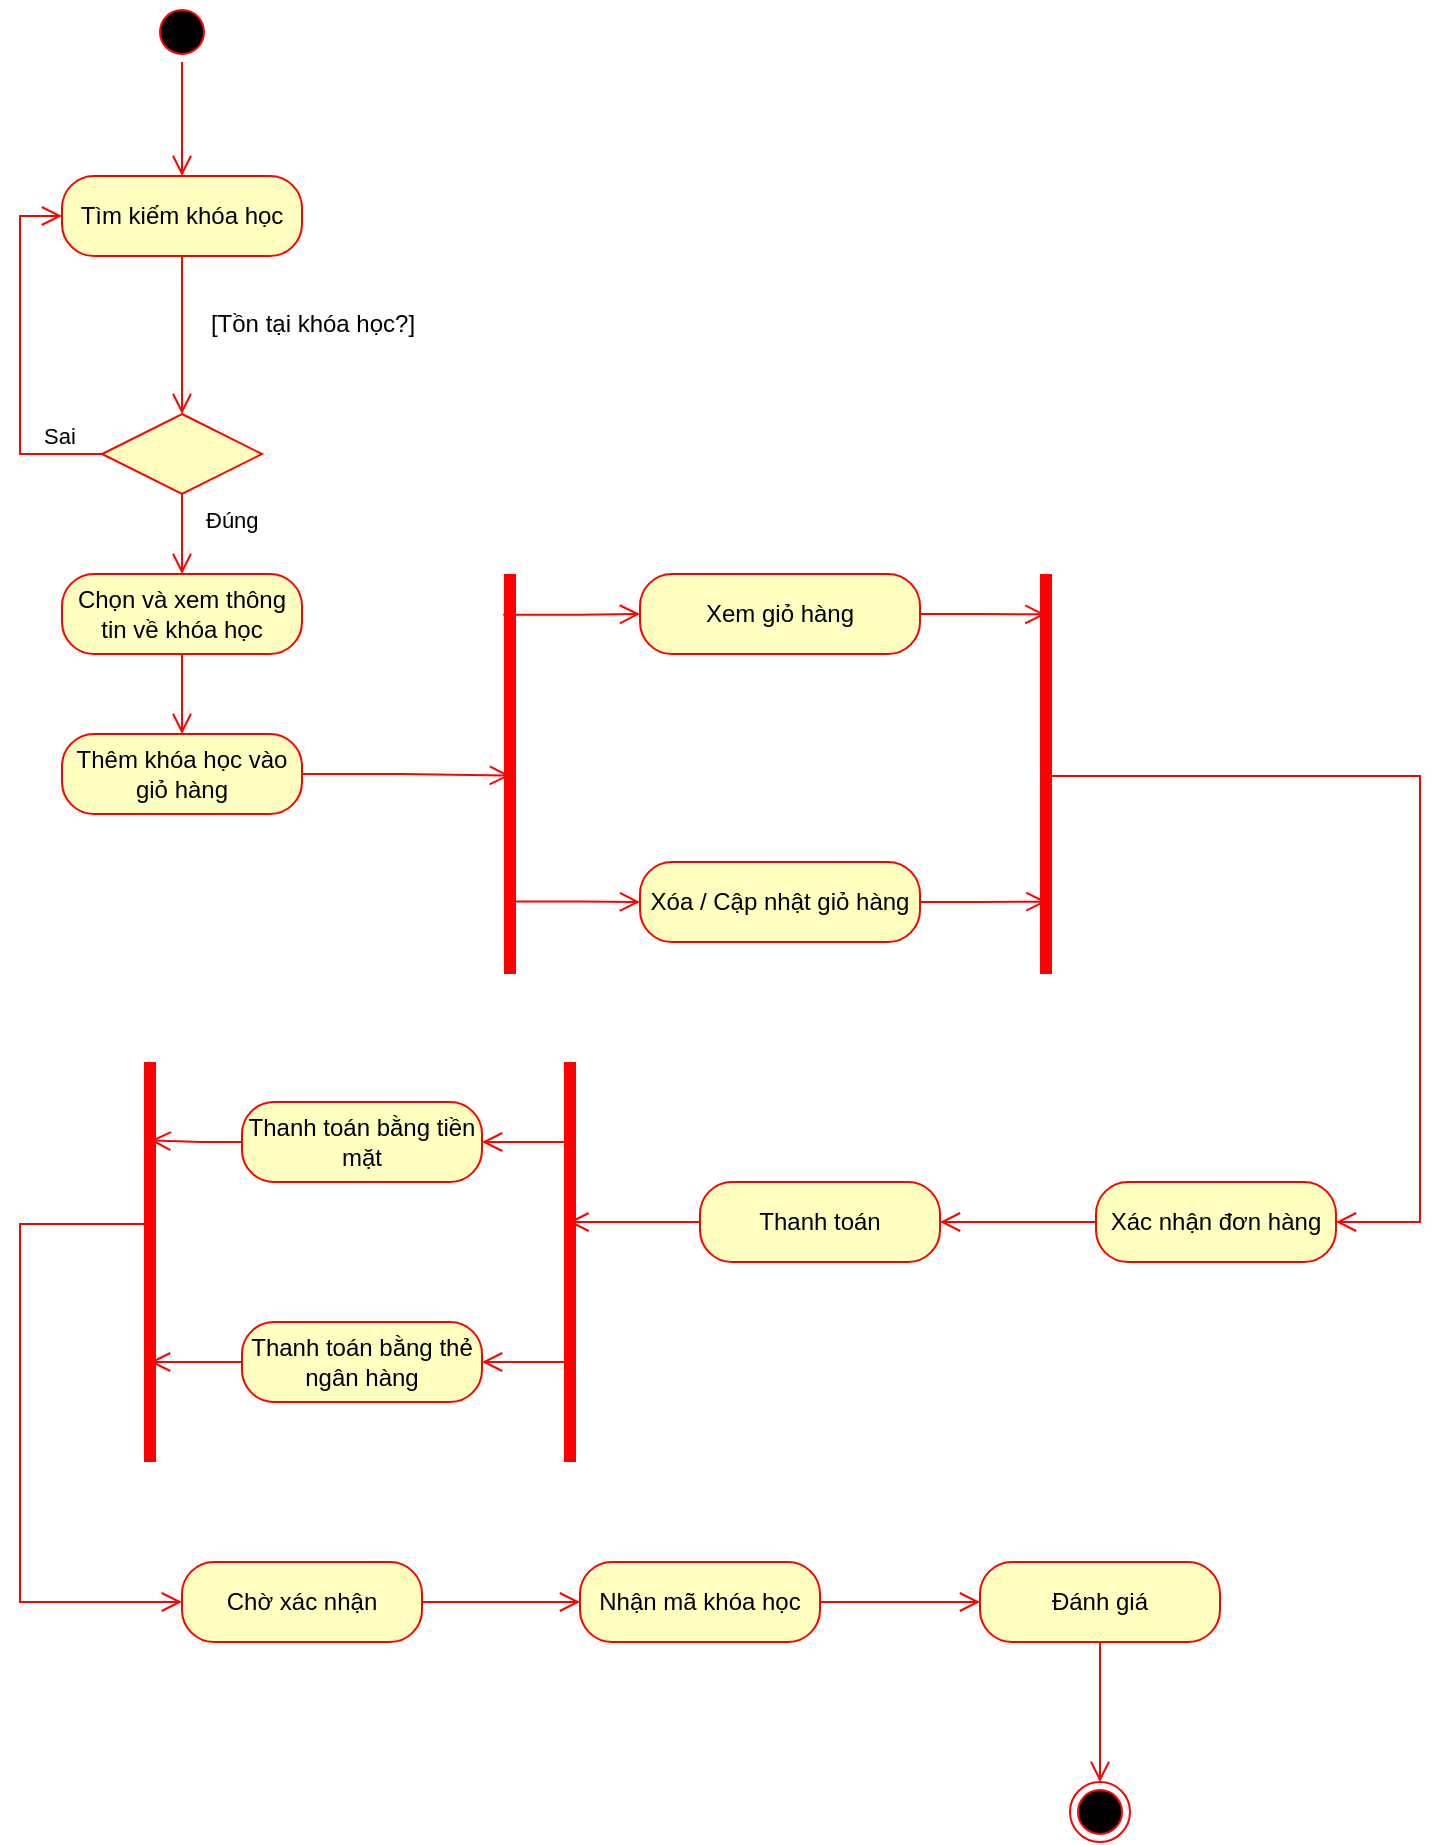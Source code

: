 <mxfile version="22.1.2" type="device">
  <diagram name="Trang-1" id="_k-Chzy2qT7Ti57JTN79">
    <mxGraphModel dx="1593" dy="772" grid="1" gridSize="10" guides="1" tooltips="1" connect="1" arrows="1" fold="1" page="1" pageScale="1" pageWidth="827" pageHeight="1169" math="0" shadow="0">
      <root>
        <mxCell id="0" />
        <mxCell id="1" parent="0" />
        <mxCell id="NBp4li4aagU_YhR3xmd5-1" value="" style="ellipse;html=1;shape=startState;fillColor=#000000;strokeColor=#ff0000;" parent="1" vertex="1">
          <mxGeometry x="146" y="40" width="30" height="30" as="geometry" />
        </mxCell>
        <mxCell id="NBp4li4aagU_YhR3xmd5-2" value="" style="edgeStyle=orthogonalEdgeStyle;html=1;verticalAlign=bottom;endArrow=open;endSize=8;strokeColor=#ff0000;rounded=0;entryX=0.5;entryY=0;entryDx=0;entryDy=0;" parent="1" source="NBp4li4aagU_YhR3xmd5-1" target="NBp4li4aagU_YhR3xmd5-7" edge="1">
          <mxGeometry relative="1" as="geometry">
            <mxPoint x="161" y="130" as="targetPoint" />
          </mxGeometry>
        </mxCell>
        <mxCell id="NBp4li4aagU_YhR3xmd5-7" value="Tìm kiếm khóa học" style="rounded=1;whiteSpace=wrap;html=1;arcSize=40;fontColor=#000000;fillColor=#ffffc0;strokeColor=#ff0000;" parent="1" vertex="1">
          <mxGeometry x="101" y="127" width="120" height="40" as="geometry" />
        </mxCell>
        <mxCell id="n9zslFiEqPaQA807ECiN-1" value="" style="rhombus;whiteSpace=wrap;html=1;fontColor=#000000;fillColor=#ffffc0;strokeColor=#ff0000;" parent="1" vertex="1">
          <mxGeometry x="121" y="246" width="80" height="40" as="geometry" />
        </mxCell>
        <mxCell id="n9zslFiEqPaQA807ECiN-2" value="Sai" style="edgeStyle=orthogonalEdgeStyle;html=1;align=left;verticalAlign=bottom;endArrow=open;endSize=8;strokeColor=#ff0000;rounded=0;entryX=0;entryY=0.5;entryDx=0;entryDy=0;" parent="1" source="n9zslFiEqPaQA807ECiN-1" target="NBp4li4aagU_YhR3xmd5-7" edge="1">
          <mxGeometry x="-0.657" relative="1" as="geometry">
            <mxPoint x="-10" y="256" as="targetPoint" />
            <mxPoint as="offset" />
            <Array as="points">
              <mxPoint x="80" y="266" />
              <mxPoint x="80" y="147" />
            </Array>
          </mxGeometry>
        </mxCell>
        <mxCell id="n9zslFiEqPaQA807ECiN-3" value="Đúng" style="edgeStyle=orthogonalEdgeStyle;html=1;align=left;verticalAlign=top;endArrow=open;endSize=8;strokeColor=#ff0000;rounded=0;entryX=0.5;entryY=0;entryDx=0;entryDy=0;" parent="1" source="n9zslFiEqPaQA807ECiN-1" target="n9zslFiEqPaQA807ECiN-5" edge="1">
          <mxGeometry x="-1" y="10" relative="1" as="geometry">
            <mxPoint x="161" y="406" as="targetPoint" />
            <mxPoint as="offset" />
          </mxGeometry>
        </mxCell>
        <mxCell id="n9zslFiEqPaQA807ECiN-4" value="[Tồn tại khóa học?]" style="text;html=1;align=center;verticalAlign=middle;resizable=0;points=[];autosize=1;strokeColor=none;fillColor=none;" parent="1" vertex="1">
          <mxGeometry x="161" y="186" width="130" height="30" as="geometry" />
        </mxCell>
        <mxCell id="n9zslFiEqPaQA807ECiN-5" value="Chọn và xem thông tin về khóa học" style="rounded=1;whiteSpace=wrap;html=1;arcSize=40;fontColor=#000000;fillColor=#ffffc0;strokeColor=#ff0000;" parent="1" vertex="1">
          <mxGeometry x="101" y="326" width="120" height="40" as="geometry" />
        </mxCell>
        <mxCell id="n9zslFiEqPaQA807ECiN-6" value="" style="edgeStyle=orthogonalEdgeStyle;html=1;verticalAlign=bottom;endArrow=open;endSize=8;strokeColor=#ff0000;rounded=0;entryX=0.5;entryY=0;entryDx=0;entryDy=0;" parent="1" source="n9zslFiEqPaQA807ECiN-5" target="NLIpUuNoYqL5pFW4PT16-4" edge="1">
          <mxGeometry relative="1" as="geometry">
            <mxPoint x="161" y="446" as="targetPoint" />
            <Array as="points" />
          </mxGeometry>
        </mxCell>
        <mxCell id="NLIpUuNoYqL5pFW4PT16-1" value="" style="edgeStyle=orthogonalEdgeStyle;html=1;verticalAlign=bottom;endArrow=open;endSize=8;strokeColor=#ff0000;rounded=0;entryX=0.5;entryY=0;entryDx=0;entryDy=0;exitX=0.5;exitY=1;exitDx=0;exitDy=0;" edge="1" parent="1" source="NBp4li4aagU_YhR3xmd5-7" target="n9zslFiEqPaQA807ECiN-1">
          <mxGeometry relative="1" as="geometry">
            <mxPoint x="171" y="140" as="targetPoint" />
            <mxPoint x="70" y="216" as="sourcePoint" />
          </mxGeometry>
        </mxCell>
        <mxCell id="NLIpUuNoYqL5pFW4PT16-2" value="" style="shape=line;html=1;strokeWidth=6;strokeColor=#ff0000;direction=south;" vertex="1" parent="1">
          <mxGeometry x="320" y="326" width="10" height="200" as="geometry" />
        </mxCell>
        <mxCell id="NLIpUuNoYqL5pFW4PT16-4" value="Thêm khóa học vào giỏ hàng" style="rounded=1;whiteSpace=wrap;html=1;arcSize=40;fontColor=#000000;fillColor=#ffffc0;strokeColor=#ff0000;" vertex="1" parent="1">
          <mxGeometry x="101" y="406" width="120" height="40" as="geometry" />
        </mxCell>
        <mxCell id="NLIpUuNoYqL5pFW4PT16-5" value="" style="edgeStyle=orthogonalEdgeStyle;html=1;verticalAlign=bottom;endArrow=open;endSize=8;strokeColor=#ff0000;rounded=0;entryX=0.504;entryY=0.503;entryDx=0;entryDy=0;exitX=1;exitY=0.5;exitDx=0;exitDy=0;entryPerimeter=0;" edge="1" parent="1" source="NLIpUuNoYqL5pFW4PT16-4" target="NLIpUuNoYqL5pFW4PT16-2">
          <mxGeometry relative="1" as="geometry">
            <mxPoint x="171" y="416" as="targetPoint" />
            <Array as="points" />
            <mxPoint x="171" y="376" as="sourcePoint" />
          </mxGeometry>
        </mxCell>
        <mxCell id="NLIpUuNoYqL5pFW4PT16-8" value="Xem giỏ hàng" style="rounded=1;whiteSpace=wrap;html=1;arcSize=40;fontColor=#000000;fillColor=#ffffc0;strokeColor=#ff0000;" vertex="1" parent="1">
          <mxGeometry x="390" y="326" width="140" height="40" as="geometry" />
        </mxCell>
        <mxCell id="NLIpUuNoYqL5pFW4PT16-9" value="" style="edgeStyle=orthogonalEdgeStyle;html=1;verticalAlign=bottom;endArrow=open;endSize=8;strokeColor=#ff0000;rounded=0;exitX=0.102;exitY=0.84;exitDx=0;exitDy=0;exitPerimeter=0;entryX=0;entryY=0.5;entryDx=0;entryDy=0;" edge="1" source="NLIpUuNoYqL5pFW4PT16-2" parent="1" target="NLIpUuNoYqL5pFW4PT16-8">
          <mxGeometry relative="1" as="geometry">
            <mxPoint x="390" y="450" as="targetPoint" />
          </mxGeometry>
        </mxCell>
        <mxCell id="NLIpUuNoYqL5pFW4PT16-10" value="Xóa / Cập nhật giỏ hàng" style="rounded=1;whiteSpace=wrap;html=1;arcSize=40;fontColor=#000000;fillColor=#ffffc0;strokeColor=#ff0000;" vertex="1" parent="1">
          <mxGeometry x="390" y="470" width="140" height="40" as="geometry" />
        </mxCell>
        <mxCell id="NLIpUuNoYqL5pFW4PT16-11" value="" style="edgeStyle=orthogonalEdgeStyle;html=1;verticalAlign=bottom;endArrow=open;endSize=8;strokeColor=#ff0000;rounded=0;exitX=0.819;exitY=0.413;exitDx=0;exitDy=0;exitPerimeter=0;entryX=0;entryY=0.5;entryDx=0;entryDy=0;" edge="1" parent="1" target="NLIpUuNoYqL5pFW4PT16-10" source="NLIpUuNoYqL5pFW4PT16-2">
          <mxGeometry relative="1" as="geometry">
            <mxPoint x="398" y="594" as="targetPoint" />
            <mxPoint x="330" y="490" as="sourcePoint" />
          </mxGeometry>
        </mxCell>
        <mxCell id="NLIpUuNoYqL5pFW4PT16-12" value="" style="edgeStyle=orthogonalEdgeStyle;html=1;verticalAlign=bottom;endArrow=open;endSize=8;strokeColor=#ff0000;rounded=0;exitX=1;exitY=0.5;exitDx=0;exitDy=0;entryX=0.101;entryY=0.531;entryDx=0;entryDy=0;entryPerimeter=0;" edge="1" parent="1" source="NLIpUuNoYqL5pFW4PT16-8" target="NLIpUuNoYqL5pFW4PT16-14">
          <mxGeometry relative="1" as="geometry">
            <mxPoint x="610" y="346" as="targetPoint" />
            <Array as="points" />
            <mxPoint x="231" y="436" as="sourcePoint" />
          </mxGeometry>
        </mxCell>
        <mxCell id="NLIpUuNoYqL5pFW4PT16-13" value="" style="edgeStyle=orthogonalEdgeStyle;html=1;verticalAlign=bottom;endArrow=open;endSize=8;strokeColor=#ff0000;rounded=0;exitX=1;exitY=0.5;exitDx=0;exitDy=0;entryX=0.819;entryY=0.479;entryDx=0;entryDy=0;entryPerimeter=0;" edge="1" parent="1" source="NLIpUuNoYqL5pFW4PT16-10" target="NLIpUuNoYqL5pFW4PT16-14">
          <mxGeometry relative="1" as="geometry">
            <mxPoint x="610" y="490" as="targetPoint" />
            <Array as="points" />
            <mxPoint x="241" y="446" as="sourcePoint" />
          </mxGeometry>
        </mxCell>
        <mxCell id="NLIpUuNoYqL5pFW4PT16-14" value="" style="shape=line;html=1;strokeWidth=6;strokeColor=#ff0000;direction=south;" vertex="1" parent="1">
          <mxGeometry x="588" y="326" width="10" height="200" as="geometry" />
        </mxCell>
        <mxCell id="NLIpUuNoYqL5pFW4PT16-16" value="Xác nhận đơn hàng" style="rounded=1;whiteSpace=wrap;html=1;arcSize=40;fontColor=#000000;fillColor=#ffffc0;strokeColor=#ff0000;" vertex="1" parent="1">
          <mxGeometry x="618" y="630" width="120" height="40" as="geometry" />
        </mxCell>
        <mxCell id="NLIpUuNoYqL5pFW4PT16-17" value="" style="edgeStyle=orthogonalEdgeStyle;html=1;verticalAlign=bottom;endArrow=open;endSize=8;strokeColor=#ff0000;rounded=0;exitX=0;exitY=0.5;exitDx=0;exitDy=0;entryX=1;entryY=0.5;entryDx=0;entryDy=0;" edge="1" source="NLIpUuNoYqL5pFW4PT16-16" parent="1" target="NLIpUuNoYqL5pFW4PT16-19">
          <mxGeometry relative="1" as="geometry">
            <mxPoint x="490" y="650" as="targetPoint" />
          </mxGeometry>
        </mxCell>
        <mxCell id="NLIpUuNoYqL5pFW4PT16-18" value="" style="edgeStyle=orthogonalEdgeStyle;html=1;verticalAlign=bottom;endArrow=open;endSize=8;strokeColor=#ff0000;rounded=0;exitX=0.483;exitY=0.539;exitDx=0;exitDy=0;entryX=1;entryY=0.5;entryDx=0;entryDy=0;exitPerimeter=0;" edge="1" parent="1" source="NLIpUuNoYqL5pFW4PT16-14" target="NLIpUuNoYqL5pFW4PT16-16">
          <mxGeometry relative="1" as="geometry">
            <mxPoint x="753" y="500" as="targetPoint" />
            <Array as="points">
              <mxPoint x="593" y="427" />
              <mxPoint x="780" y="427" />
              <mxPoint x="780" y="650" />
            </Array>
            <mxPoint x="746.37" y="426.8" as="sourcePoint" />
          </mxGeometry>
        </mxCell>
        <mxCell id="NLIpUuNoYqL5pFW4PT16-19" value="Thanh toán" style="rounded=1;whiteSpace=wrap;html=1;arcSize=40;fontColor=#000000;fillColor=#ffffc0;strokeColor=#ff0000;" vertex="1" parent="1">
          <mxGeometry x="420" y="630" width="120" height="40" as="geometry" />
        </mxCell>
        <mxCell id="NLIpUuNoYqL5pFW4PT16-20" value="" style="edgeStyle=orthogonalEdgeStyle;html=1;verticalAlign=bottom;endArrow=open;endSize=8;strokeColor=#ff0000;rounded=0;entryX=0.4;entryY=0.574;entryDx=0;entryDy=0;entryPerimeter=0;" edge="1" source="NLIpUuNoYqL5pFW4PT16-19" parent="1" target="NLIpUuNoYqL5pFW4PT16-23">
          <mxGeometry relative="1" as="geometry">
            <mxPoint x="330" y="650" as="targetPoint" />
          </mxGeometry>
        </mxCell>
        <mxCell id="NLIpUuNoYqL5pFW4PT16-23" value="" style="shape=line;html=1;strokeWidth=6;strokeColor=#ff0000;direction=south;" vertex="1" parent="1">
          <mxGeometry x="350" y="570" width="10" height="200" as="geometry" />
        </mxCell>
        <mxCell id="NLIpUuNoYqL5pFW4PT16-27" value="Thanh toán bằng tiền mặt" style="rounded=1;whiteSpace=wrap;html=1;arcSize=40;fontColor=#000000;fillColor=#ffffc0;strokeColor=#ff0000;" vertex="1" parent="1">
          <mxGeometry x="191" y="590" width="120" height="40" as="geometry" />
        </mxCell>
        <mxCell id="NLIpUuNoYqL5pFW4PT16-28" value="Thanh toán bằng thẻ ngân hàng" style="rounded=1;whiteSpace=wrap;html=1;arcSize=40;fontColor=#000000;fillColor=#ffffc0;strokeColor=#ff0000;" vertex="1" parent="1">
          <mxGeometry x="191" y="700" width="120" height="40" as="geometry" />
        </mxCell>
        <mxCell id="NLIpUuNoYqL5pFW4PT16-29" value="" style="edgeStyle=orthogonalEdgeStyle;html=1;verticalAlign=bottom;endArrow=open;endSize=8;strokeColor=#ff0000;rounded=0;entryX=1;entryY=0.5;entryDx=0;entryDy=0;exitX=0.2;exitY=0.468;exitDx=0;exitDy=0;exitPerimeter=0;" edge="1" parent="1" source="NLIpUuNoYqL5pFW4PT16-23" target="NLIpUuNoYqL5pFW4PT16-27">
          <mxGeometry relative="1" as="geometry">
            <mxPoint x="415" y="477" as="targetPoint" />
            <Array as="points" />
            <mxPoint x="311" y="476" as="sourcePoint" />
          </mxGeometry>
        </mxCell>
        <mxCell id="NLIpUuNoYqL5pFW4PT16-30" value="" style="edgeStyle=orthogonalEdgeStyle;html=1;verticalAlign=bottom;endArrow=open;endSize=8;strokeColor=#ff0000;rounded=0;entryX=1;entryY=0.5;entryDx=0;entryDy=0;exitX=0.75;exitY=0.5;exitDx=0;exitDy=0;exitPerimeter=0;" edge="1" parent="1" source="NLIpUuNoYqL5pFW4PT16-23" target="NLIpUuNoYqL5pFW4PT16-28">
          <mxGeometry relative="1" as="geometry">
            <mxPoint x="291" y="620" as="targetPoint" />
            <Array as="points" />
            <mxPoint x="365" y="620" as="sourcePoint" />
          </mxGeometry>
        </mxCell>
        <mxCell id="NLIpUuNoYqL5pFW4PT16-31" value="" style="shape=line;html=1;strokeWidth=6;strokeColor=#ff0000;direction=south;" vertex="1" parent="1">
          <mxGeometry x="140" y="570" width="10" height="200" as="geometry" />
        </mxCell>
        <mxCell id="NLIpUuNoYqL5pFW4PT16-32" value="" style="edgeStyle=orthogonalEdgeStyle;html=1;verticalAlign=bottom;endArrow=open;endSize=8;strokeColor=#ff0000;rounded=0;entryX=0.196;entryY=0.478;entryDx=0;entryDy=0;exitX=0;exitY=0.5;exitDx=0;exitDy=0;entryPerimeter=0;" edge="1" parent="1" source="NLIpUuNoYqL5pFW4PT16-27" target="NLIpUuNoYqL5pFW4PT16-31">
          <mxGeometry relative="1" as="geometry">
            <mxPoint x="321" y="620" as="targetPoint" />
            <Array as="points" />
            <mxPoint x="395" y="620" as="sourcePoint" />
          </mxGeometry>
        </mxCell>
        <mxCell id="NLIpUuNoYqL5pFW4PT16-33" value="" style="edgeStyle=orthogonalEdgeStyle;html=1;verticalAlign=bottom;endArrow=open;endSize=8;strokeColor=#ff0000;rounded=0;entryX=0.75;entryY=0.5;entryDx=0;entryDy=0;exitX=0;exitY=0.5;exitDx=0;exitDy=0;entryPerimeter=0;" edge="1" parent="1" source="NLIpUuNoYqL5pFW4PT16-28" target="NLIpUuNoYqL5pFW4PT16-31">
          <mxGeometry relative="1" as="geometry">
            <mxPoint x="331" y="630" as="targetPoint" />
            <Array as="points" />
            <mxPoint x="405" y="630" as="sourcePoint" />
          </mxGeometry>
        </mxCell>
        <mxCell id="NLIpUuNoYqL5pFW4PT16-34" value="" style="edgeStyle=orthogonalEdgeStyle;html=1;verticalAlign=bottom;endArrow=open;endSize=8;strokeColor=#ff0000;rounded=0;exitX=0.405;exitY=0.25;exitDx=0;exitDy=0;exitPerimeter=0;entryX=0;entryY=0.5;entryDx=0;entryDy=0;" edge="1" parent="1" source="NLIpUuNoYqL5pFW4PT16-31" target="NLIpUuNoYqL5pFW4PT16-35">
          <mxGeometry relative="1" as="geometry">
            <mxPoint x="160" y="840" as="targetPoint" />
            <Array as="points">
              <mxPoint x="80" y="651" />
              <mxPoint x="80" y="840" />
            </Array>
            <mxPoint x="180" y="840" as="sourcePoint" />
          </mxGeometry>
        </mxCell>
        <mxCell id="NLIpUuNoYqL5pFW4PT16-35" value="Chờ xác nhận" style="rounded=1;whiteSpace=wrap;html=1;arcSize=40;fontColor=#000000;fillColor=#ffffc0;strokeColor=#ff0000;" vertex="1" parent="1">
          <mxGeometry x="161" y="820" width="120" height="40" as="geometry" />
        </mxCell>
        <mxCell id="NLIpUuNoYqL5pFW4PT16-36" value="" style="edgeStyle=orthogonalEdgeStyle;html=1;verticalAlign=bottom;endArrow=open;endSize=8;strokeColor=#ff0000;rounded=0;exitX=1;exitY=0.5;exitDx=0;exitDy=0;entryX=0;entryY=0.5;entryDx=0;entryDy=0;" edge="1" source="NLIpUuNoYqL5pFW4PT16-35" parent="1" target="NLIpUuNoYqL5pFW4PT16-37">
          <mxGeometry relative="1" as="geometry">
            <mxPoint x="360" y="840" as="targetPoint" />
          </mxGeometry>
        </mxCell>
        <mxCell id="NLIpUuNoYqL5pFW4PT16-37" value="Nhận mã khóa học" style="rounded=1;whiteSpace=wrap;html=1;arcSize=40;fontColor=#000000;fillColor=#ffffc0;strokeColor=#ff0000;" vertex="1" parent="1">
          <mxGeometry x="360" y="820" width="120" height="40" as="geometry" />
        </mxCell>
        <mxCell id="NLIpUuNoYqL5pFW4PT16-38" value="" style="edgeStyle=orthogonalEdgeStyle;html=1;verticalAlign=bottom;endArrow=open;endSize=8;strokeColor=#ff0000;rounded=0;exitX=1;exitY=0.5;exitDx=0;exitDy=0;entryX=0;entryY=0.5;entryDx=0;entryDy=0;" edge="1" parent="1" source="NLIpUuNoYqL5pFW4PT16-37" target="NLIpUuNoYqL5pFW4PT16-39">
          <mxGeometry relative="1" as="geometry">
            <mxPoint x="560" y="840" as="targetPoint" />
          </mxGeometry>
        </mxCell>
        <mxCell id="NLIpUuNoYqL5pFW4PT16-39" value="Đánh giá" style="rounded=1;whiteSpace=wrap;html=1;arcSize=40;fontColor=#000000;fillColor=#ffffc0;strokeColor=#ff0000;" vertex="1" parent="1">
          <mxGeometry x="560" y="820" width="120" height="40" as="geometry" />
        </mxCell>
        <mxCell id="NLIpUuNoYqL5pFW4PT16-40" value="" style="edgeStyle=orthogonalEdgeStyle;html=1;verticalAlign=bottom;endArrow=open;endSize=8;strokeColor=#ff0000;rounded=0;exitX=0.5;exitY=1;exitDx=0;exitDy=0;entryX=0.5;entryY=0;entryDx=0;entryDy=0;" edge="1" parent="1" source="NLIpUuNoYqL5pFW4PT16-39" target="NLIpUuNoYqL5pFW4PT16-41">
          <mxGeometry relative="1" as="geometry">
            <mxPoint x="620" y="960" as="targetPoint" />
          </mxGeometry>
        </mxCell>
        <mxCell id="NLIpUuNoYqL5pFW4PT16-41" value="" style="ellipse;html=1;shape=endState;fillColor=#000000;strokeColor=#ff0000;" vertex="1" parent="1">
          <mxGeometry x="605" y="930" width="30" height="30" as="geometry" />
        </mxCell>
      </root>
    </mxGraphModel>
  </diagram>
</mxfile>
